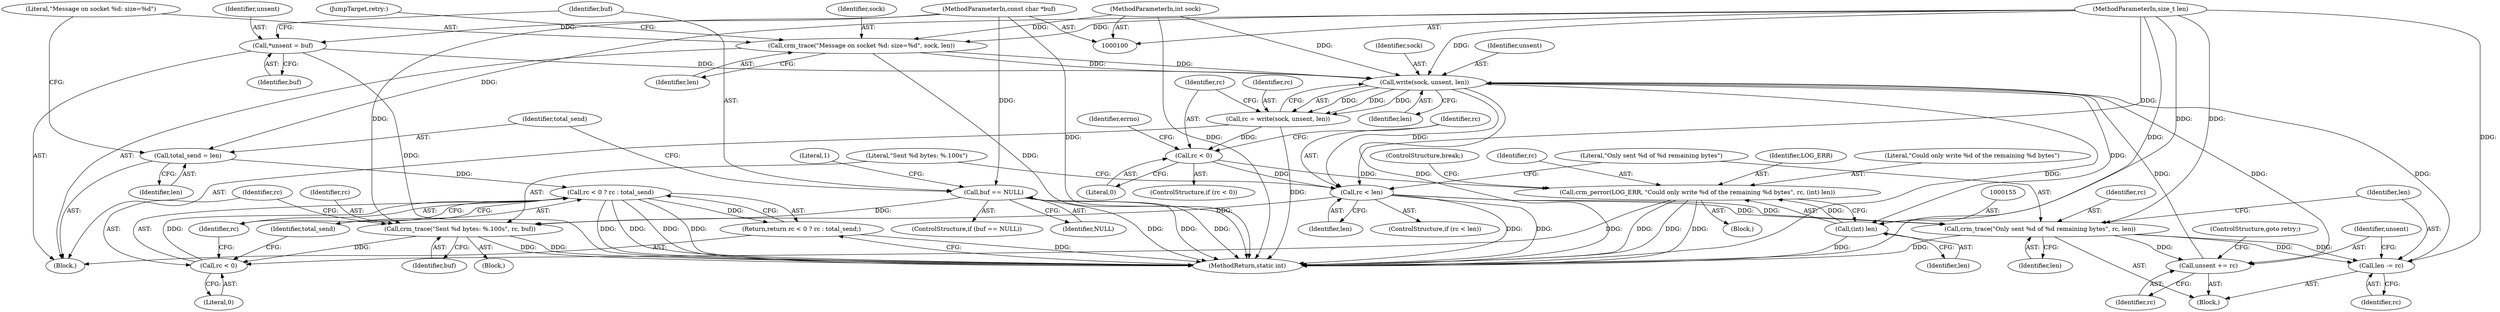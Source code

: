 digraph "0_pacemaker_564f7cc2a51dcd2f28ab12a13394f31be5aa3c93_14@API" {
"1000182" [label="(Call,rc < 0 ? rc : total_send)"];
"1000183" [label="(Call,rc < 0)"];
"1000177" [label="(Call,crm_trace(\"Sent %d bytes: %.100s\", rc, buf))"];
"1000160" [label="(Call,rc < len)"];
"1000137" [label="(Call,rc < 0)"];
"1000130" [label="(Call,rc = write(sock, unsent, len))"];
"1000132" [label="(Call,write(sock, unsent, len))"];
"1000125" [label="(Call,crm_trace(\"Message on socket %d: size=%d\", sock, len))"];
"1000101" [label="(MethodParameterIn,int sock)"];
"1000103" [label="(MethodParameterIn,size_t len)"];
"1000171" [label="(Call,unsent += rc)"];
"1000164" [label="(Call,crm_trace(\"Only sent %d of %d remaining bytes\", rc, len))"];
"1000110" [label="(Call,*unsent = buf)"];
"1000102" [label="(MethodParameterIn,const char *buf)"];
"1000168" [label="(Call,len -= rc)"];
"1000115" [label="(Call,buf == NULL)"];
"1000150" [label="(Call,crm_perror(LOG_ERR, \"Could only write %d of the remaining %d bytes\", rc, (int) len))"];
"1000154" [label="(Call,(int) len)"];
"1000122" [label="(Call,total_send = len)"];
"1000181" [label="(Return,return rc < 0 ? rc : total_send;)"];
"1000187" [label="(Identifier,total_send)"];
"1000130" [label="(Call,rc = write(sock, unsent, len))"];
"1000123" [label="(Identifier,total_send)"];
"1000131" [label="(Identifier,rc)"];
"1000172" [label="(Identifier,unsent)"];
"1000185" [label="(Literal,0)"];
"1000165" [label="(Literal,\"Only sent %d of %d remaining bytes\")"];
"1000142" [label="(Identifier,errno)"];
"1000115" [label="(Call,buf == NULL)"];
"1000183" [label="(Call,rc < 0)"];
"1000186" [label="(Identifier,rc)"];
"1000161" [label="(Identifier,rc)"];
"1000170" [label="(Identifier,rc)"];
"1000137" [label="(Call,rc < 0)"];
"1000150" [label="(Call,crm_perror(LOG_ERR, \"Could only write %d of the remaining %d bytes\", rc, (int) len))"];
"1000122" [label="(Call,total_send = len)"];
"1000164" [label="(Call,crm_trace(\"Only sent %d of %d remaining bytes\", rc, len))"];
"1000168" [label="(Call,len -= rc)"];
"1000163" [label="(Block,)"];
"1000121" [label="(Literal,1)"];
"1000176" [label="(Block,)"];
"1000162" [label="(Identifier,len)"];
"1000124" [label="(Identifier,len)"];
"1000136" [label="(ControlStructure,if (rc < 0))"];
"1000177" [label="(Call,crm_trace(\"Sent %d bytes: %.100s\", rc, buf))"];
"1000166" [label="(Identifier,rc)"];
"1000114" [label="(ControlStructure,if (buf == NULL))"];
"1000126" [label="(Literal,\"Message on socket %d: size=%d\")"];
"1000181" [label="(Return,return rc < 0 ? rc : total_send;)"];
"1000134" [label="(Identifier,unsent)"];
"1000180" [label="(Identifier,buf)"];
"1000116" [label="(Identifier,buf)"];
"1000143" [label="(Block,)"];
"1000127" [label="(Identifier,sock)"];
"1000152" [label="(Literal,\"Could only write %d of the remaining %d bytes\")"];
"1000159" [label="(ControlStructure,if (rc < len))"];
"1000184" [label="(Identifier,rc)"];
"1000125" [label="(Call,crm_trace(\"Message on socket %d: size=%d\", sock, len))"];
"1000167" [label="(Identifier,len)"];
"1000138" [label="(Identifier,rc)"];
"1000132" [label="(Call,write(sock, unsent, len))"];
"1000111" [label="(Identifier,unsent)"];
"1000117" [label="(Identifier,NULL)"];
"1000135" [label="(Identifier,len)"];
"1000178" [label="(Literal,\"Sent %d bytes: %.100s\")"];
"1000174" [label="(ControlStructure,goto retry;)"];
"1000157" [label="(ControlStructure,break;)"];
"1000128" [label="(Identifier,len)"];
"1000188" [label="(MethodReturn,static int)"];
"1000139" [label="(Literal,0)"];
"1000112" [label="(Identifier,buf)"];
"1000169" [label="(Identifier,len)"];
"1000153" [label="(Identifier,rc)"];
"1000171" [label="(Call,unsent += rc)"];
"1000103" [label="(MethodParameterIn,size_t len)"];
"1000101" [label="(MethodParameterIn,int sock)"];
"1000173" [label="(Identifier,rc)"];
"1000156" [label="(Identifier,len)"];
"1000179" [label="(Identifier,rc)"];
"1000110" [label="(Call,*unsent = buf)"];
"1000151" [label="(Identifier,LOG_ERR)"];
"1000129" [label="(JumpTarget,retry:)"];
"1000104" [label="(Block,)"];
"1000133" [label="(Identifier,sock)"];
"1000160" [label="(Call,rc < len)"];
"1000154" [label="(Call,(int) len)"];
"1000102" [label="(MethodParameterIn,const char *buf)"];
"1000182" [label="(Call,rc < 0 ? rc : total_send)"];
"1000182" -> "1000181"  [label="AST: "];
"1000182" -> "1000186"  [label="CFG: "];
"1000182" -> "1000187"  [label="CFG: "];
"1000183" -> "1000182"  [label="AST: "];
"1000186" -> "1000182"  [label="AST: "];
"1000187" -> "1000182"  [label="AST: "];
"1000181" -> "1000182"  [label="CFG: "];
"1000182" -> "1000188"  [label="DDG: "];
"1000182" -> "1000188"  [label="DDG: "];
"1000182" -> "1000188"  [label="DDG: "];
"1000182" -> "1000188"  [label="DDG: "];
"1000182" -> "1000181"  [label="DDG: "];
"1000183" -> "1000182"  [label="DDG: "];
"1000122" -> "1000182"  [label="DDG: "];
"1000183" -> "1000185"  [label="CFG: "];
"1000184" -> "1000183"  [label="AST: "];
"1000185" -> "1000183"  [label="AST: "];
"1000186" -> "1000183"  [label="CFG: "];
"1000187" -> "1000183"  [label="CFG: "];
"1000177" -> "1000183"  [label="DDG: "];
"1000150" -> "1000183"  [label="DDG: "];
"1000177" -> "1000176"  [label="AST: "];
"1000177" -> "1000180"  [label="CFG: "];
"1000178" -> "1000177"  [label="AST: "];
"1000179" -> "1000177"  [label="AST: "];
"1000180" -> "1000177"  [label="AST: "];
"1000184" -> "1000177"  [label="CFG: "];
"1000177" -> "1000188"  [label="DDG: "];
"1000177" -> "1000188"  [label="DDG: "];
"1000160" -> "1000177"  [label="DDG: "];
"1000115" -> "1000177"  [label="DDG: "];
"1000102" -> "1000177"  [label="DDG: "];
"1000160" -> "1000159"  [label="AST: "];
"1000160" -> "1000162"  [label="CFG: "];
"1000161" -> "1000160"  [label="AST: "];
"1000162" -> "1000160"  [label="AST: "];
"1000165" -> "1000160"  [label="CFG: "];
"1000178" -> "1000160"  [label="CFG: "];
"1000160" -> "1000188"  [label="DDG: "];
"1000160" -> "1000188"  [label="DDG: "];
"1000137" -> "1000160"  [label="DDG: "];
"1000132" -> "1000160"  [label="DDG: "];
"1000103" -> "1000160"  [label="DDG: "];
"1000160" -> "1000164"  [label="DDG: "];
"1000160" -> "1000164"  [label="DDG: "];
"1000137" -> "1000136"  [label="AST: "];
"1000137" -> "1000139"  [label="CFG: "];
"1000138" -> "1000137"  [label="AST: "];
"1000139" -> "1000137"  [label="AST: "];
"1000142" -> "1000137"  [label="CFG: "];
"1000161" -> "1000137"  [label="CFG: "];
"1000130" -> "1000137"  [label="DDG: "];
"1000137" -> "1000150"  [label="DDG: "];
"1000130" -> "1000104"  [label="AST: "];
"1000130" -> "1000132"  [label="CFG: "];
"1000131" -> "1000130"  [label="AST: "];
"1000132" -> "1000130"  [label="AST: "];
"1000138" -> "1000130"  [label="CFG: "];
"1000130" -> "1000188"  [label="DDG: "];
"1000132" -> "1000130"  [label="DDG: "];
"1000132" -> "1000130"  [label="DDG: "];
"1000132" -> "1000130"  [label="DDG: "];
"1000132" -> "1000135"  [label="CFG: "];
"1000133" -> "1000132"  [label="AST: "];
"1000134" -> "1000132"  [label="AST: "];
"1000135" -> "1000132"  [label="AST: "];
"1000132" -> "1000188"  [label="DDG: "];
"1000132" -> "1000188"  [label="DDG: "];
"1000125" -> "1000132"  [label="DDG: "];
"1000125" -> "1000132"  [label="DDG: "];
"1000101" -> "1000132"  [label="DDG: "];
"1000171" -> "1000132"  [label="DDG: "];
"1000110" -> "1000132"  [label="DDG: "];
"1000168" -> "1000132"  [label="DDG: "];
"1000103" -> "1000132"  [label="DDG: "];
"1000132" -> "1000154"  [label="DDG: "];
"1000132" -> "1000171"  [label="DDG: "];
"1000125" -> "1000104"  [label="AST: "];
"1000125" -> "1000128"  [label="CFG: "];
"1000126" -> "1000125"  [label="AST: "];
"1000127" -> "1000125"  [label="AST: "];
"1000128" -> "1000125"  [label="AST: "];
"1000129" -> "1000125"  [label="CFG: "];
"1000125" -> "1000188"  [label="DDG: "];
"1000101" -> "1000125"  [label="DDG: "];
"1000103" -> "1000125"  [label="DDG: "];
"1000101" -> "1000100"  [label="AST: "];
"1000101" -> "1000188"  [label="DDG: "];
"1000103" -> "1000100"  [label="AST: "];
"1000103" -> "1000188"  [label="DDG: "];
"1000103" -> "1000122"  [label="DDG: "];
"1000103" -> "1000154"  [label="DDG: "];
"1000103" -> "1000164"  [label="DDG: "];
"1000103" -> "1000168"  [label="DDG: "];
"1000171" -> "1000163"  [label="AST: "];
"1000171" -> "1000173"  [label="CFG: "];
"1000172" -> "1000171"  [label="AST: "];
"1000173" -> "1000171"  [label="AST: "];
"1000174" -> "1000171"  [label="CFG: "];
"1000164" -> "1000171"  [label="DDG: "];
"1000164" -> "1000163"  [label="AST: "];
"1000164" -> "1000167"  [label="CFG: "];
"1000165" -> "1000164"  [label="AST: "];
"1000166" -> "1000164"  [label="AST: "];
"1000167" -> "1000164"  [label="AST: "];
"1000169" -> "1000164"  [label="CFG: "];
"1000164" -> "1000188"  [label="DDG: "];
"1000164" -> "1000168"  [label="DDG: "];
"1000164" -> "1000168"  [label="DDG: "];
"1000110" -> "1000104"  [label="AST: "];
"1000110" -> "1000112"  [label="CFG: "];
"1000111" -> "1000110"  [label="AST: "];
"1000112" -> "1000110"  [label="AST: "];
"1000116" -> "1000110"  [label="CFG: "];
"1000110" -> "1000188"  [label="DDG: "];
"1000102" -> "1000110"  [label="DDG: "];
"1000102" -> "1000100"  [label="AST: "];
"1000102" -> "1000188"  [label="DDG: "];
"1000102" -> "1000115"  [label="DDG: "];
"1000168" -> "1000163"  [label="AST: "];
"1000168" -> "1000170"  [label="CFG: "];
"1000169" -> "1000168"  [label="AST: "];
"1000170" -> "1000168"  [label="AST: "];
"1000172" -> "1000168"  [label="CFG: "];
"1000115" -> "1000114"  [label="AST: "];
"1000115" -> "1000117"  [label="CFG: "];
"1000116" -> "1000115"  [label="AST: "];
"1000117" -> "1000115"  [label="AST: "];
"1000121" -> "1000115"  [label="CFG: "];
"1000123" -> "1000115"  [label="CFG: "];
"1000115" -> "1000188"  [label="DDG: "];
"1000115" -> "1000188"  [label="DDG: "];
"1000115" -> "1000188"  [label="DDG: "];
"1000150" -> "1000143"  [label="AST: "];
"1000150" -> "1000154"  [label="CFG: "];
"1000151" -> "1000150"  [label="AST: "];
"1000152" -> "1000150"  [label="AST: "];
"1000153" -> "1000150"  [label="AST: "];
"1000154" -> "1000150"  [label="AST: "];
"1000157" -> "1000150"  [label="CFG: "];
"1000150" -> "1000188"  [label="DDG: "];
"1000150" -> "1000188"  [label="DDG: "];
"1000150" -> "1000188"  [label="DDG: "];
"1000154" -> "1000150"  [label="DDG: "];
"1000154" -> "1000156"  [label="CFG: "];
"1000155" -> "1000154"  [label="AST: "];
"1000156" -> "1000154"  [label="AST: "];
"1000154" -> "1000188"  [label="DDG: "];
"1000122" -> "1000104"  [label="AST: "];
"1000122" -> "1000124"  [label="CFG: "];
"1000123" -> "1000122"  [label="AST: "];
"1000124" -> "1000122"  [label="AST: "];
"1000126" -> "1000122"  [label="CFG: "];
"1000181" -> "1000104"  [label="AST: "];
"1000188" -> "1000181"  [label="CFG: "];
"1000181" -> "1000188"  [label="DDG: "];
}
